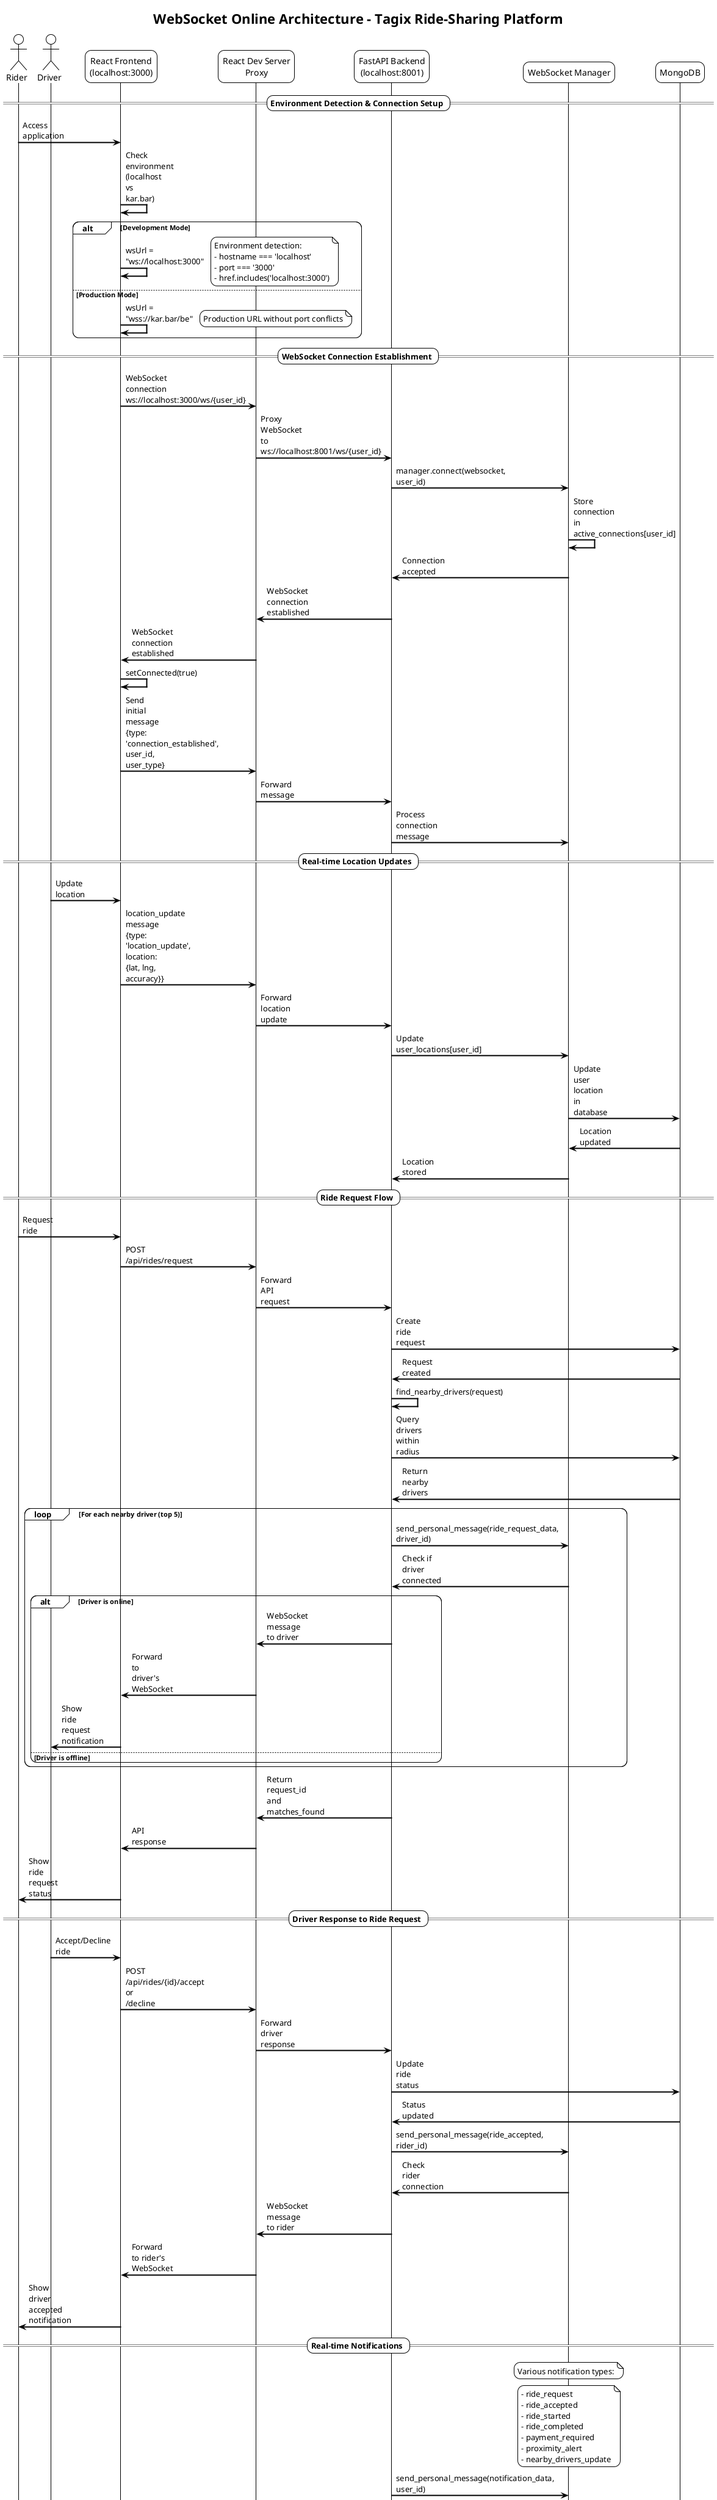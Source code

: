 @startuml WebSocket Online Architecture - Tagix Ride-Sharing Platform

!theme plain
skinparam backgroundColor #FFFFFF
skinparam sequenceArrowThickness 2
skinparam roundcorner 20
skinparam maxmessagesize 60

title WebSocket Online Architecture - Tagix Ride-Sharing Platform

actor "Rider" as Rider
actor "Driver" as Driver
participant "React Frontend\n(localhost:3000)" as Frontend
participant "React Dev Server\nProxy" as Proxy
participant "FastAPI Backend\n(localhost:8001)" as Backend
participant "WebSocket Manager" as WSManager
participant "MongoDB" as DB

== Environment Detection & Connection Setup ==

Rider -> Frontend: Access application
Frontend -> Frontend: Check environment\n(localhost vs kar.bar)
alt Development Mode
    Frontend -> Frontend: wsUrl = "ws://localhost:3000"
    note right: Environment detection:\n- hostname === 'localhost'\n- port === '3000'\n- href.includes('localhost:3000')
else Production Mode
    Frontend -> Frontend: wsUrl = "wss://kar.bar/be"
    note right: Production URL without port conflicts
end

== WebSocket Connection Establishment ==

Frontend -> Proxy: WebSocket connection\nws://localhost:3000/ws/{user_id}
Proxy -> Backend: Proxy WebSocket to\nws://localhost:8001/ws/{user_id}
Backend -> WSManager: manager.connect(websocket, user_id)
WSManager -> WSManager: Store connection in\nactive_connections[user_id]
WSManager -> Backend: Connection accepted
Backend -> Proxy: WebSocket connection established
Proxy -> Frontend: WebSocket connection established

Frontend -> Frontend: setConnected(true)
Frontend -> Proxy: Send initial message\n{type: 'connection_established', user_id, user_type}
Proxy -> Backend: Forward message
Backend -> WSManager: Process connection message

== Real-time Location Updates ==

Driver -> Frontend: Update location
Frontend -> Proxy: location_update message\n{type: 'location_update', location: {lat, lng, accuracy}}
Proxy -> Backend: Forward location update
Backend -> WSManager: Update user_locations[user_id]
WSManager -> DB: Update user location in database
DB -> WSManager: Location updated
WSManager -> Backend: Location stored

== Ride Request Flow ==

Rider -> Frontend: Request ride
Frontend -> Proxy: POST /api/rides/request
Proxy -> Backend: Forward API request
Backend -> DB: Create ride request
DB -> Backend: Request created
Backend -> Backend: find_nearby_drivers(request)
Backend -> DB: Query drivers within radius
DB -> Backend: Return nearby drivers

loop For each nearby driver (top 5)
    Backend -> WSManager: send_personal_message(ride_request_data, driver_id)
    WSManager -> Backend: Check if driver connected
    alt Driver is online
        Backend -> Proxy: WebSocket message to driver
        Proxy -> Frontend: Forward to driver's WebSocket
        Frontend -> Driver: Show ride request notification
    else Driver is offline
        note right: Skip offline driver
    end
end

Backend -> Proxy: Return request_id and matches_found
Proxy -> Frontend: API response
Frontend -> Rider: Show ride request status

== Driver Response to Ride Request ==

Driver -> Frontend: Accept/Decline ride
Frontend -> Proxy: POST /api/rides/{id}/accept or /decline
Proxy -> Backend: Forward driver response
Backend -> DB: Update ride status
DB -> Backend: Status updated
Backend -> WSManager: send_personal_message(ride_accepted, rider_id)
WSManager -> Backend: Check rider connection
Backend -> Proxy: WebSocket message to rider
Proxy -> Frontend: Forward to rider's WebSocket
Frontend -> Rider: Show driver accepted notification

== Real-time Notifications ==

note over WSManager: Various notification types:
note over WSManager: - ride_request\n- ride_accepted\n- ride_started\n- ride_completed\n- payment_required\n- proximity_alert\n- nearby_drivers_update

Backend -> WSManager: send_personal_message(notification_data, user_id)
WSManager -> Backend: Check user connection
alt User is online
    Backend -> Proxy: WebSocket notification
    Proxy -> Frontend: Forward notification
    Frontend -> Frontend: handleWebSocketMessage(data)
    Frontend -> Frontend: Show toast notification
    Frontend -> Frontend: Update UI state
else User is offline
    note right: Notification not delivered
end

== Proximity Broadcasting ==

Backend -> WSManager: broadcast_nearby(message, location, radius_km)
WSManager -> WSManager: Calculate distances for all users
loop For each user within radius
    WSManager -> Backend: send_personal_message(proximity_alert, user_id)
    Backend -> Proxy: WebSocket proximity alert
    Proxy -> Frontend: Forward proximity alert
    Frontend -> Frontend: Show proximity notification
end

== Connection Management ==

note over WSManager: Connection lifecycle:
note over WSManager: - connect(): Store WebSocket connection\n- disconnect(): Remove connection and location\n- send_personal_message(): Send to specific user\n- broadcast_nearby(): Send to users in radius

== Error Handling & Reconnection ==

Frontend -> Frontend: WebSocket connection lost
Frontend -> Frontend: Start reconnection attempts (max 3)
loop Reconnection attempts
    Frontend -> Proxy: Attempt WebSocket reconnection
    alt Connection successful
        Proxy -> Backend: WebSocket reconnected
        Backend -> WSManager: Re-establish connection
        WSManager -> Backend: Connection restored
        Frontend -> Frontend: setConnected(true)
        break
    else Connection failed
        Frontend -> Frontend: Wait before retry
    end
end

== WebSocket Disconnection ==

Frontend -> Proxy: WebSocket disconnect
Proxy -> Backend: WebSocket disconnect
Backend -> WSManager: manager.disconnect(user_id)
WSManager -> WSManager: Remove from active_connections
WSManager -> WSManager: Remove from user_locations
WSManager -> Backend: User disconnected
Backend -> Backend: Log disconnection

@enduml
